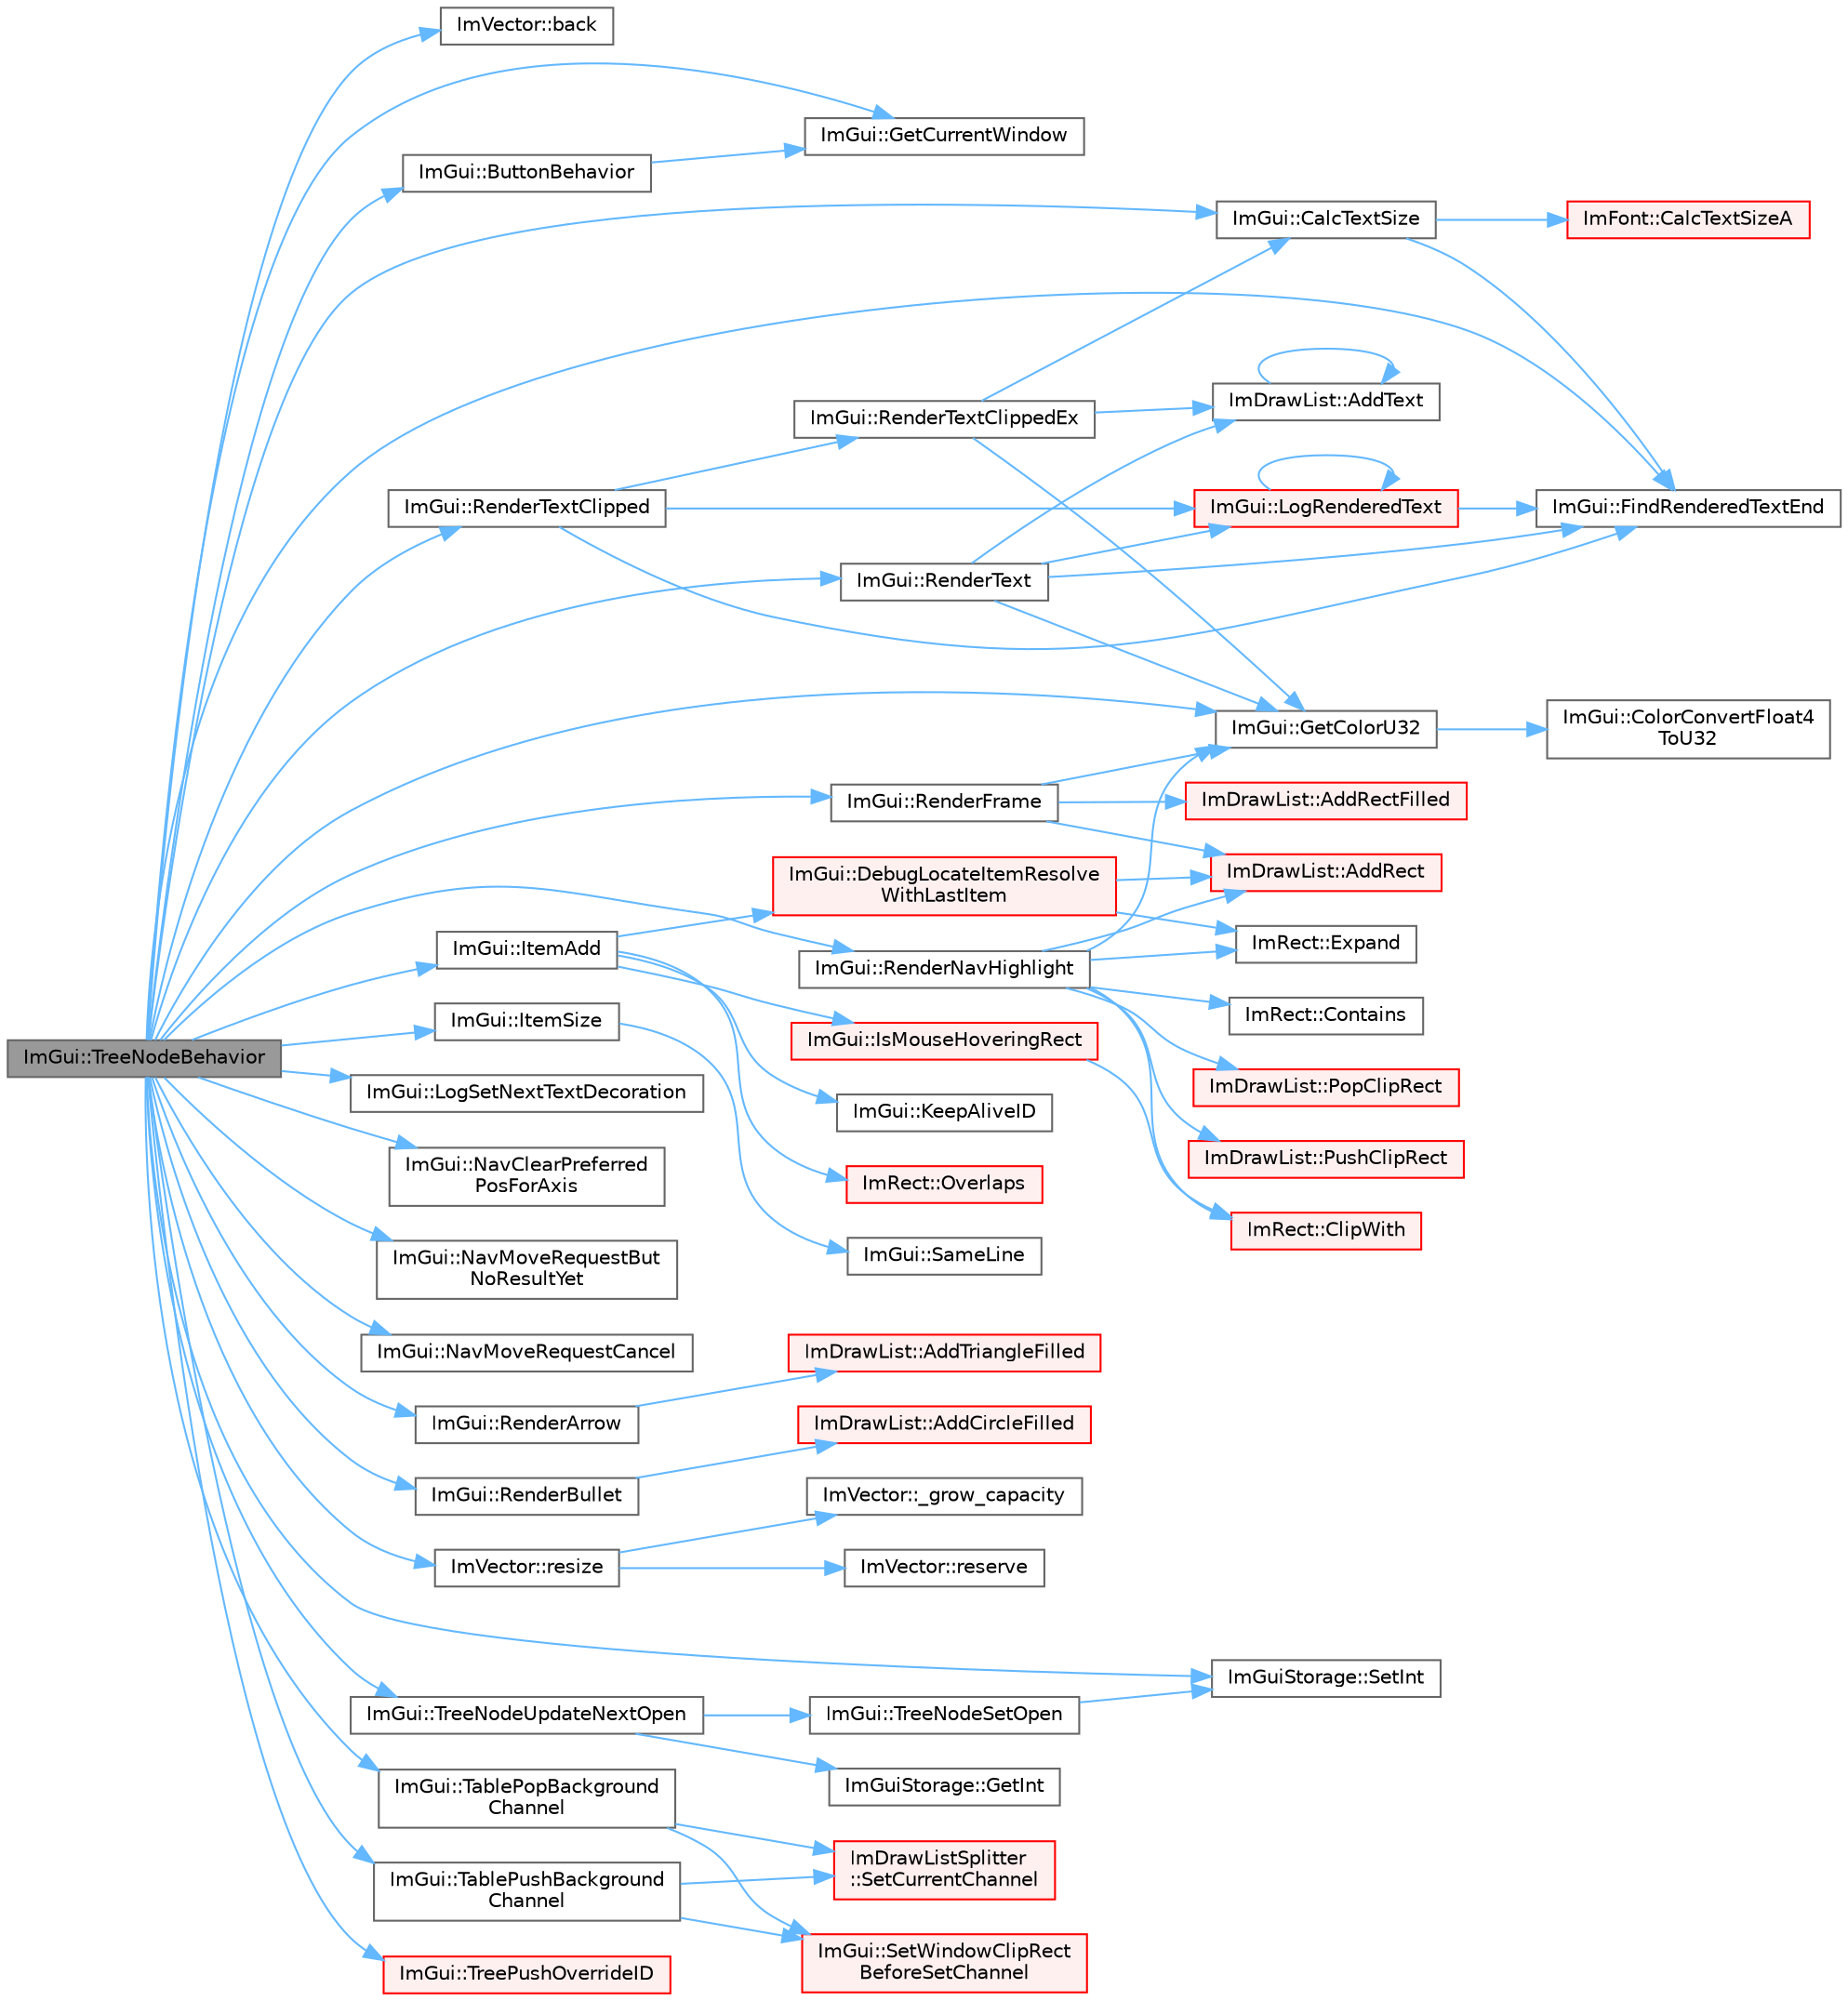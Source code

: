 digraph "ImGui::TreeNodeBehavior"
{
 // LATEX_PDF_SIZE
  bgcolor="transparent";
  edge [fontname=Helvetica,fontsize=10,labelfontname=Helvetica,labelfontsize=10];
  node [fontname=Helvetica,fontsize=10,shape=box,height=0.2,width=0.4];
  rankdir="LR";
  Node1 [id="Node000001",label="ImGui::TreeNodeBehavior",height=0.2,width=0.4,color="gray40", fillcolor="grey60", style="filled", fontcolor="black",tooltip=" "];
  Node1 -> Node2 [id="edge1_Node000001_Node000002",color="steelblue1",style="solid",tooltip=" "];
  Node2 [id="Node000002",label="ImVector::back",height=0.2,width=0.4,color="grey40", fillcolor="white", style="filled",URL="$struct_im_vector.html#a2d80e87e81b1b01143c8d8be93e6fde1",tooltip=" "];
  Node1 -> Node3 [id="edge2_Node000001_Node000003",color="steelblue1",style="solid",tooltip=" "];
  Node3 [id="Node000003",label="ImGui::ButtonBehavior",height=0.2,width=0.4,color="grey40", fillcolor="white", style="filled",URL="$namespace_im_gui.html#a65a4f18b1bc8ce0f351687922089f374",tooltip=" "];
  Node3 -> Node4 [id="edge3_Node000003_Node000004",color="steelblue1",style="solid",tooltip=" "];
  Node4 [id="Node000004",label="ImGui::GetCurrentWindow",height=0.2,width=0.4,color="grey40", fillcolor="white", style="filled",URL="$namespace_im_gui.html#ac452417b5004ca16a814a72cff153526",tooltip=" "];
  Node1 -> Node5 [id="edge4_Node000001_Node000005",color="steelblue1",style="solid",tooltip=" "];
  Node5 [id="Node000005",label="ImGui::CalcTextSize",height=0.2,width=0.4,color="grey40", fillcolor="white", style="filled",URL="$namespace_im_gui.html#a848b9db6cc4a186751c0ecebcaadc33b",tooltip=" "];
  Node5 -> Node6 [id="edge5_Node000005_Node000006",color="steelblue1",style="solid",tooltip=" "];
  Node6 [id="Node000006",label="ImFont::CalcTextSizeA",height=0.2,width=0.4,color="red", fillcolor="#FFF0F0", style="filled",URL="$struct_im_font.html#ad67f64fd206ad197f4b93b1a1ae27cfe",tooltip=" "];
  Node5 -> Node9 [id="edge6_Node000005_Node000009",color="steelblue1",style="solid",tooltip=" "];
  Node9 [id="Node000009",label="ImGui::FindRenderedTextEnd",height=0.2,width=0.4,color="grey40", fillcolor="white", style="filled",URL="$namespace_im_gui.html#a7671e1dbc803a31b06081b52a771d83f",tooltip=" "];
  Node1 -> Node9 [id="edge7_Node000001_Node000009",color="steelblue1",style="solid",tooltip=" "];
  Node1 -> Node10 [id="edge8_Node000001_Node000010",color="steelblue1",style="solid",tooltip=" "];
  Node10 [id="Node000010",label="ImGui::GetColorU32",height=0.2,width=0.4,color="grey40", fillcolor="white", style="filled",URL="$namespace_im_gui.html#a0de2d9bd347d9866511eb8d014e62556",tooltip=" "];
  Node10 -> Node11 [id="edge9_Node000010_Node000011",color="steelblue1",style="solid",tooltip=" "];
  Node11 [id="Node000011",label="ImGui::ColorConvertFloat4\lToU32",height=0.2,width=0.4,color="grey40", fillcolor="white", style="filled",URL="$namespace_im_gui.html#abe2691de0b1a71c774ab24cc91564a94",tooltip=" "];
  Node1 -> Node4 [id="edge10_Node000001_Node000004",color="steelblue1",style="solid",tooltip=" "];
  Node1 -> Node12 [id="edge11_Node000001_Node000012",color="steelblue1",style="solid",tooltip=" "];
  Node12 [id="Node000012",label="ImGui::ItemAdd",height=0.2,width=0.4,color="grey40", fillcolor="white", style="filled",URL="$namespace_im_gui.html#a5de8ecd4c80efdca1af7329a2a48121c",tooltip=" "];
  Node12 -> Node13 [id="edge12_Node000012_Node000013",color="steelblue1",style="solid",tooltip=" "];
  Node13 [id="Node000013",label="ImGui::DebugLocateItemResolve\lWithLastItem",height=0.2,width=0.4,color="red", fillcolor="#FFF0F0", style="filled",URL="$namespace_im_gui.html#ae8ab0d7dfc90af8e82db3ed9e7829219",tooltip=" "];
  Node13 -> Node21 [id="edge13_Node000013_Node000021",color="steelblue1",style="solid",tooltip=" "];
  Node21 [id="Node000021",label="ImDrawList::AddRect",height=0.2,width=0.4,color="red", fillcolor="#FFF0F0", style="filled",URL="$struct_im_draw_list.html#ad96f10a3e954fe0c5b7c96d4e205af7b",tooltip=" "];
  Node13 -> Node26 [id="edge14_Node000013_Node000026",color="steelblue1",style="solid",tooltip=" "];
  Node26 [id="Node000026",label="ImRect::Expand",height=0.2,width=0.4,color="grey40", fillcolor="white", style="filled",URL="$struct_im_rect.html#af33a7424c3341d08acd69da30c27c753",tooltip=" "];
  Node12 -> Node28 [id="edge15_Node000012_Node000028",color="steelblue1",style="solid",tooltip=" "];
  Node28 [id="Node000028",label="ImGui::IsMouseHoveringRect",height=0.2,width=0.4,color="red", fillcolor="#FFF0F0", style="filled",URL="$namespace_im_gui.html#ae0b8ea0e06c457316d6aed6c5b2a1c25",tooltip=" "];
  Node28 -> Node29 [id="edge16_Node000028_Node000029",color="steelblue1",style="solid",tooltip=" "];
  Node29 [id="Node000029",label="ImRect::ClipWith",height=0.2,width=0.4,color="red", fillcolor="#FFF0F0", style="filled",URL="$struct_im_rect.html#ac02d5cf6ce0358aea9ed9df43d368f3f",tooltip=" "];
  Node12 -> Node32 [id="edge17_Node000012_Node000032",color="steelblue1",style="solid",tooltip=" "];
  Node32 [id="Node000032",label="ImGui::KeepAliveID",height=0.2,width=0.4,color="grey40", fillcolor="white", style="filled",URL="$namespace_im_gui.html#a85a245c78a9f7c351636bdad6e60c488",tooltip=" "];
  Node12 -> Node33 [id="edge18_Node000012_Node000033",color="steelblue1",style="solid",tooltip=" "];
  Node33 [id="Node000033",label="ImRect::Overlaps",height=0.2,width=0.4,color="red", fillcolor="#FFF0F0", style="filled",URL="$struct_im_rect.html#a0af3bade3781e5e7c6afdf71ccfb0d43",tooltip=" "];
  Node1 -> Node34 [id="edge19_Node000001_Node000034",color="steelblue1",style="solid",tooltip=" "];
  Node34 [id="Node000034",label="ImGui::ItemSize",height=0.2,width=0.4,color="grey40", fillcolor="white", style="filled",URL="$namespace_im_gui.html#aeeb1ec6ae6548173dbf813e7df538c48",tooltip=" "];
  Node34 -> Node35 [id="edge20_Node000034_Node000035",color="steelblue1",style="solid",tooltip=" "];
  Node35 [id="Node000035",label="ImGui::SameLine",height=0.2,width=0.4,color="grey40", fillcolor="white", style="filled",URL="$namespace_im_gui.html#a2991c91e94f3b77a0c3411f4f3aa348e",tooltip=" "];
  Node1 -> Node36 [id="edge21_Node000001_Node000036",color="steelblue1",style="solid",tooltip=" "];
  Node36 [id="Node000036",label="ImGui::LogSetNextTextDecoration",height=0.2,width=0.4,color="grey40", fillcolor="white", style="filled",URL="$namespace_im_gui.html#a66bc1e61bff5f2170bcd2d7d071eaa22",tooltip=" "];
  Node1 -> Node37 [id="edge22_Node000001_Node000037",color="steelblue1",style="solid",tooltip=" "];
  Node37 [id="Node000037",label="ImGui::NavClearPreferred\lPosForAxis",height=0.2,width=0.4,color="grey40", fillcolor="white", style="filled",URL="$namespace_im_gui.html#a16348f6e2db5310142fff74eeb315929",tooltip=" "];
  Node1 -> Node38 [id="edge23_Node000001_Node000038",color="steelblue1",style="solid",tooltip=" "];
  Node38 [id="Node000038",label="ImGui::NavMoveRequestBut\lNoResultYet",height=0.2,width=0.4,color="grey40", fillcolor="white", style="filled",URL="$namespace_im_gui.html#a3fab98556d11690efd4f7f2fde94968e",tooltip=" "];
  Node1 -> Node39 [id="edge24_Node000001_Node000039",color="steelblue1",style="solid",tooltip=" "];
  Node39 [id="Node000039",label="ImGui::NavMoveRequestCancel",height=0.2,width=0.4,color="grey40", fillcolor="white", style="filled",URL="$namespace_im_gui.html#a43326bb080d9fa80327ed81d864d8b8d",tooltip=" "];
  Node1 -> Node40 [id="edge25_Node000001_Node000040",color="steelblue1",style="solid",tooltip=" "];
  Node40 [id="Node000040",label="ImGui::RenderArrow",height=0.2,width=0.4,color="grey40", fillcolor="white", style="filled",URL="$namespace_im_gui.html#a7ec12551caa737505087c80e38b94937",tooltip=" "];
  Node40 -> Node41 [id="edge26_Node000040_Node000041",color="steelblue1",style="solid",tooltip=" "];
  Node41 [id="Node000041",label="ImDrawList::AddTriangleFilled",height=0.2,width=0.4,color="red", fillcolor="#FFF0F0", style="filled",URL="$struct_im_draw_list.html#af1dd4a3888034c5f71b66a38e44edf31",tooltip=" "];
  Node1 -> Node44 [id="edge27_Node000001_Node000044",color="steelblue1",style="solid",tooltip=" "];
  Node44 [id="Node000044",label="ImGui::RenderBullet",height=0.2,width=0.4,color="grey40", fillcolor="white", style="filled",URL="$namespace_im_gui.html#a46189f75b2e25d595f1e71060d2a2633",tooltip=" "];
  Node44 -> Node45 [id="edge28_Node000044_Node000045",color="steelblue1",style="solid",tooltip=" "];
  Node45 [id="Node000045",label="ImDrawList::AddCircleFilled",height=0.2,width=0.4,color="red", fillcolor="#FFF0F0", style="filled",URL="$struct_im_draw_list.html#aef950cf8b0293b2c5e4708af72de045b",tooltip=" "];
  Node1 -> Node48 [id="edge29_Node000001_Node000048",color="steelblue1",style="solid",tooltip=" "];
  Node48 [id="Node000048",label="ImGui::RenderFrame",height=0.2,width=0.4,color="grey40", fillcolor="white", style="filled",URL="$namespace_im_gui.html#a621ba649568ede3939d4f10d83b86d04",tooltip=" "];
  Node48 -> Node21 [id="edge30_Node000048_Node000021",color="steelblue1",style="solid",tooltip=" "];
  Node48 -> Node49 [id="edge31_Node000048_Node000049",color="steelblue1",style="solid",tooltip=" "];
  Node49 [id="Node000049",label="ImDrawList::AddRectFilled",height=0.2,width=0.4,color="red", fillcolor="#FFF0F0", style="filled",URL="$struct_im_draw_list.html#a6b16ab764160b0251d2e7b3bd08c1ffc",tooltip=" "];
  Node48 -> Node10 [id="edge32_Node000048_Node000010",color="steelblue1",style="solid",tooltip=" "];
  Node1 -> Node51 [id="edge33_Node000001_Node000051",color="steelblue1",style="solid",tooltip=" "];
  Node51 [id="Node000051",label="ImGui::RenderNavHighlight",height=0.2,width=0.4,color="grey40", fillcolor="white", style="filled",URL="$namespace_im_gui.html#add2e040b97eeb0857dc7d02876b07b72",tooltip=" "];
  Node51 -> Node21 [id="edge34_Node000051_Node000021",color="steelblue1",style="solid",tooltip=" "];
  Node51 -> Node29 [id="edge35_Node000051_Node000029",color="steelblue1",style="solid",tooltip=" "];
  Node51 -> Node52 [id="edge36_Node000051_Node000052",color="steelblue1",style="solid",tooltip=" "];
  Node52 [id="Node000052",label="ImRect::Contains",height=0.2,width=0.4,color="grey40", fillcolor="white", style="filled",URL="$struct_im_rect.html#ac583156fd0e9306181fff5d120b262ea",tooltip=" "];
  Node51 -> Node26 [id="edge37_Node000051_Node000026",color="steelblue1",style="solid",tooltip=" "];
  Node51 -> Node10 [id="edge38_Node000051_Node000010",color="steelblue1",style="solid",tooltip=" "];
  Node51 -> Node53 [id="edge39_Node000051_Node000053",color="steelblue1",style="solid",tooltip=" "];
  Node53 [id="Node000053",label="ImDrawList::PopClipRect",height=0.2,width=0.4,color="red", fillcolor="#FFF0F0", style="filled",URL="$struct_im_draw_list.html#a44f40c59ca755f559020f5a7fa81103a",tooltip=" "];
  Node51 -> Node55 [id="edge40_Node000051_Node000055",color="steelblue1",style="solid",tooltip=" "];
  Node55 [id="Node000055",label="ImDrawList::PushClipRect",height=0.2,width=0.4,color="red", fillcolor="#FFF0F0", style="filled",URL="$struct_im_draw_list.html#a608a9d9a83715ba87dced8321ed64329",tooltip=" "];
  Node1 -> Node56 [id="edge41_Node000001_Node000056",color="steelblue1",style="solid",tooltip=" "];
  Node56 [id="Node000056",label="ImGui::RenderText",height=0.2,width=0.4,color="grey40", fillcolor="white", style="filled",URL="$namespace_im_gui.html#a9971ce57f2a288ac3a12df886c5550d1",tooltip=" "];
  Node56 -> Node57 [id="edge42_Node000056_Node000057",color="steelblue1",style="solid",tooltip=" "];
  Node57 [id="Node000057",label="ImDrawList::AddText",height=0.2,width=0.4,color="grey40", fillcolor="white", style="filled",URL="$struct_im_draw_list.html#ac5221bd86b3429f6d5b6e6ffe454942d",tooltip=" "];
  Node57 -> Node57 [id="edge43_Node000057_Node000057",color="steelblue1",style="solid",tooltip=" "];
  Node56 -> Node9 [id="edge44_Node000056_Node000009",color="steelblue1",style="solid",tooltip=" "];
  Node56 -> Node10 [id="edge45_Node000056_Node000010",color="steelblue1",style="solid",tooltip=" "];
  Node56 -> Node58 [id="edge46_Node000056_Node000058",color="steelblue1",style="solid",tooltip=" "];
  Node58 [id="Node000058",label="ImGui::LogRenderedText",height=0.2,width=0.4,color="red", fillcolor="#FFF0F0", style="filled",URL="$namespace_im_gui.html#a7a0d62e33f2236ec2f789e24ca0fb56f",tooltip=" "];
  Node58 -> Node9 [id="edge47_Node000058_Node000009",color="steelblue1",style="solid",tooltip=" "];
  Node58 -> Node58 [id="edge48_Node000058_Node000058",color="steelblue1",style="solid",tooltip=" "];
  Node1 -> Node62 [id="edge49_Node000001_Node000062",color="steelblue1",style="solid",tooltip=" "];
  Node62 [id="Node000062",label="ImGui::RenderTextClipped",height=0.2,width=0.4,color="grey40", fillcolor="white", style="filled",URL="$namespace_im_gui.html#ab362eafae794c7364a6b96ea06f38eb9",tooltip=" "];
  Node62 -> Node9 [id="edge50_Node000062_Node000009",color="steelblue1",style="solid",tooltip=" "];
  Node62 -> Node58 [id="edge51_Node000062_Node000058",color="steelblue1",style="solid",tooltip=" "];
  Node62 -> Node63 [id="edge52_Node000062_Node000063",color="steelblue1",style="solid",tooltip=" "];
  Node63 [id="Node000063",label="ImGui::RenderTextClippedEx",height=0.2,width=0.4,color="grey40", fillcolor="white", style="filled",URL="$namespace_im_gui.html#a6ff0aaef091d39b0e2e2f6afeb647b34",tooltip=" "];
  Node63 -> Node57 [id="edge53_Node000063_Node000057",color="steelblue1",style="solid",tooltip=" "];
  Node63 -> Node5 [id="edge54_Node000063_Node000005",color="steelblue1",style="solid",tooltip=" "];
  Node63 -> Node10 [id="edge55_Node000063_Node000010",color="steelblue1",style="solid",tooltip=" "];
  Node1 -> Node64 [id="edge56_Node000001_Node000064",color="steelblue1",style="solid",tooltip=" "];
  Node64 [id="Node000064",label="ImVector::resize",height=0.2,width=0.4,color="grey40", fillcolor="white", style="filled",URL="$struct_im_vector.html#ac371dd62e56ae486b1a5038cf07eee56",tooltip=" "];
  Node64 -> Node65 [id="edge57_Node000064_Node000065",color="steelblue1",style="solid",tooltip=" "];
  Node65 [id="Node000065",label="ImVector::_grow_capacity",height=0.2,width=0.4,color="grey40", fillcolor="white", style="filled",URL="$struct_im_vector.html#a3a097635d464b1b70dc7d59996a88b28",tooltip=" "];
  Node64 -> Node66 [id="edge58_Node000064_Node000066",color="steelblue1",style="solid",tooltip=" "];
  Node66 [id="Node000066",label="ImVector::reserve",height=0.2,width=0.4,color="grey40", fillcolor="white", style="filled",URL="$struct_im_vector.html#a0f14f5736c3372157856eebb67123b75",tooltip=" "];
  Node1 -> Node67 [id="edge59_Node000001_Node000067",color="steelblue1",style="solid",tooltip=" "];
  Node67 [id="Node000067",label="ImGuiStorage::SetInt",height=0.2,width=0.4,color="grey40", fillcolor="white", style="filled",URL="$struct_im_gui_storage.html#af83975ca841a9bd0e06a6ea0a41bf159",tooltip=" "];
  Node1 -> Node68 [id="edge60_Node000001_Node000068",color="steelblue1",style="solid",tooltip=" "];
  Node68 [id="Node000068",label="ImGui::TablePopBackground\lChannel",height=0.2,width=0.4,color="grey40", fillcolor="white", style="filled",URL="$namespace_im_gui.html#a4fe11c430ad1b6597d4ffbde7cdf257e",tooltip=" "];
  Node68 -> Node69 [id="edge61_Node000068_Node000069",color="steelblue1",style="solid",tooltip=" "];
  Node69 [id="Node000069",label="ImDrawListSplitter\l::SetCurrentChannel",height=0.2,width=0.4,color="red", fillcolor="#FFF0F0", style="filled",URL="$struct_im_draw_list_splitter.html#ad3797b0755caa07f3d69a9e3566eb0e5",tooltip=" "];
  Node68 -> Node70 [id="edge62_Node000068_Node000070",color="steelblue1",style="solid",tooltip=" "];
  Node70 [id="Node000070",label="ImGui::SetWindowClipRect\lBeforeSetChannel",height=0.2,width=0.4,color="red", fillcolor="#FFF0F0", style="filled",URL="$namespace_im_gui.html#a2451c5a6301b6c1234efc8054b70980b",tooltip=" "];
  Node1 -> Node72 [id="edge63_Node000001_Node000072",color="steelblue1",style="solid",tooltip=" "];
  Node72 [id="Node000072",label="ImGui::TablePushBackground\lChannel",height=0.2,width=0.4,color="grey40", fillcolor="white", style="filled",URL="$namespace_im_gui.html#a6b6e0c511477248e9dd485c359f52eeb",tooltip=" "];
  Node72 -> Node69 [id="edge64_Node000072_Node000069",color="steelblue1",style="solid",tooltip=" "];
  Node72 -> Node70 [id="edge65_Node000072_Node000070",color="steelblue1",style="solid",tooltip=" "];
  Node1 -> Node73 [id="edge66_Node000001_Node000073",color="steelblue1",style="solid",tooltip=" "];
  Node73 [id="Node000073",label="ImGui::TreeNodeUpdateNextOpen",height=0.2,width=0.4,color="grey40", fillcolor="white", style="filled",URL="$namespace_im_gui.html#a75b8642d7b115fa42a211bc31f395665",tooltip=" "];
  Node73 -> Node74 [id="edge67_Node000073_Node000074",color="steelblue1",style="solid",tooltip=" "];
  Node74 [id="Node000074",label="ImGuiStorage::GetInt",height=0.2,width=0.4,color="grey40", fillcolor="white", style="filled",URL="$struct_im_gui_storage.html#ac86b64f5c69a15de6c6c326963eca64a",tooltip=" "];
  Node73 -> Node75 [id="edge68_Node000073_Node000075",color="steelblue1",style="solid",tooltip=" "];
  Node75 [id="Node000075",label="ImGui::TreeNodeSetOpen",height=0.2,width=0.4,color="grey40", fillcolor="white", style="filled",URL="$namespace_im_gui.html#ad27861dfbbbef294034215acb3834125",tooltip=" "];
  Node75 -> Node67 [id="edge69_Node000075_Node000067",color="steelblue1",style="solid",tooltip=" "];
  Node1 -> Node76 [id="edge70_Node000001_Node000076",color="steelblue1",style="solid",tooltip=" "];
  Node76 [id="Node000076",label="ImGui::TreePushOverrideID",height=0.2,width=0.4,color="red", fillcolor="#FFF0F0", style="filled",URL="$namespace_im_gui.html#ad3c4846b9f47fc66556333fe52406ffb",tooltip=" "];
}

